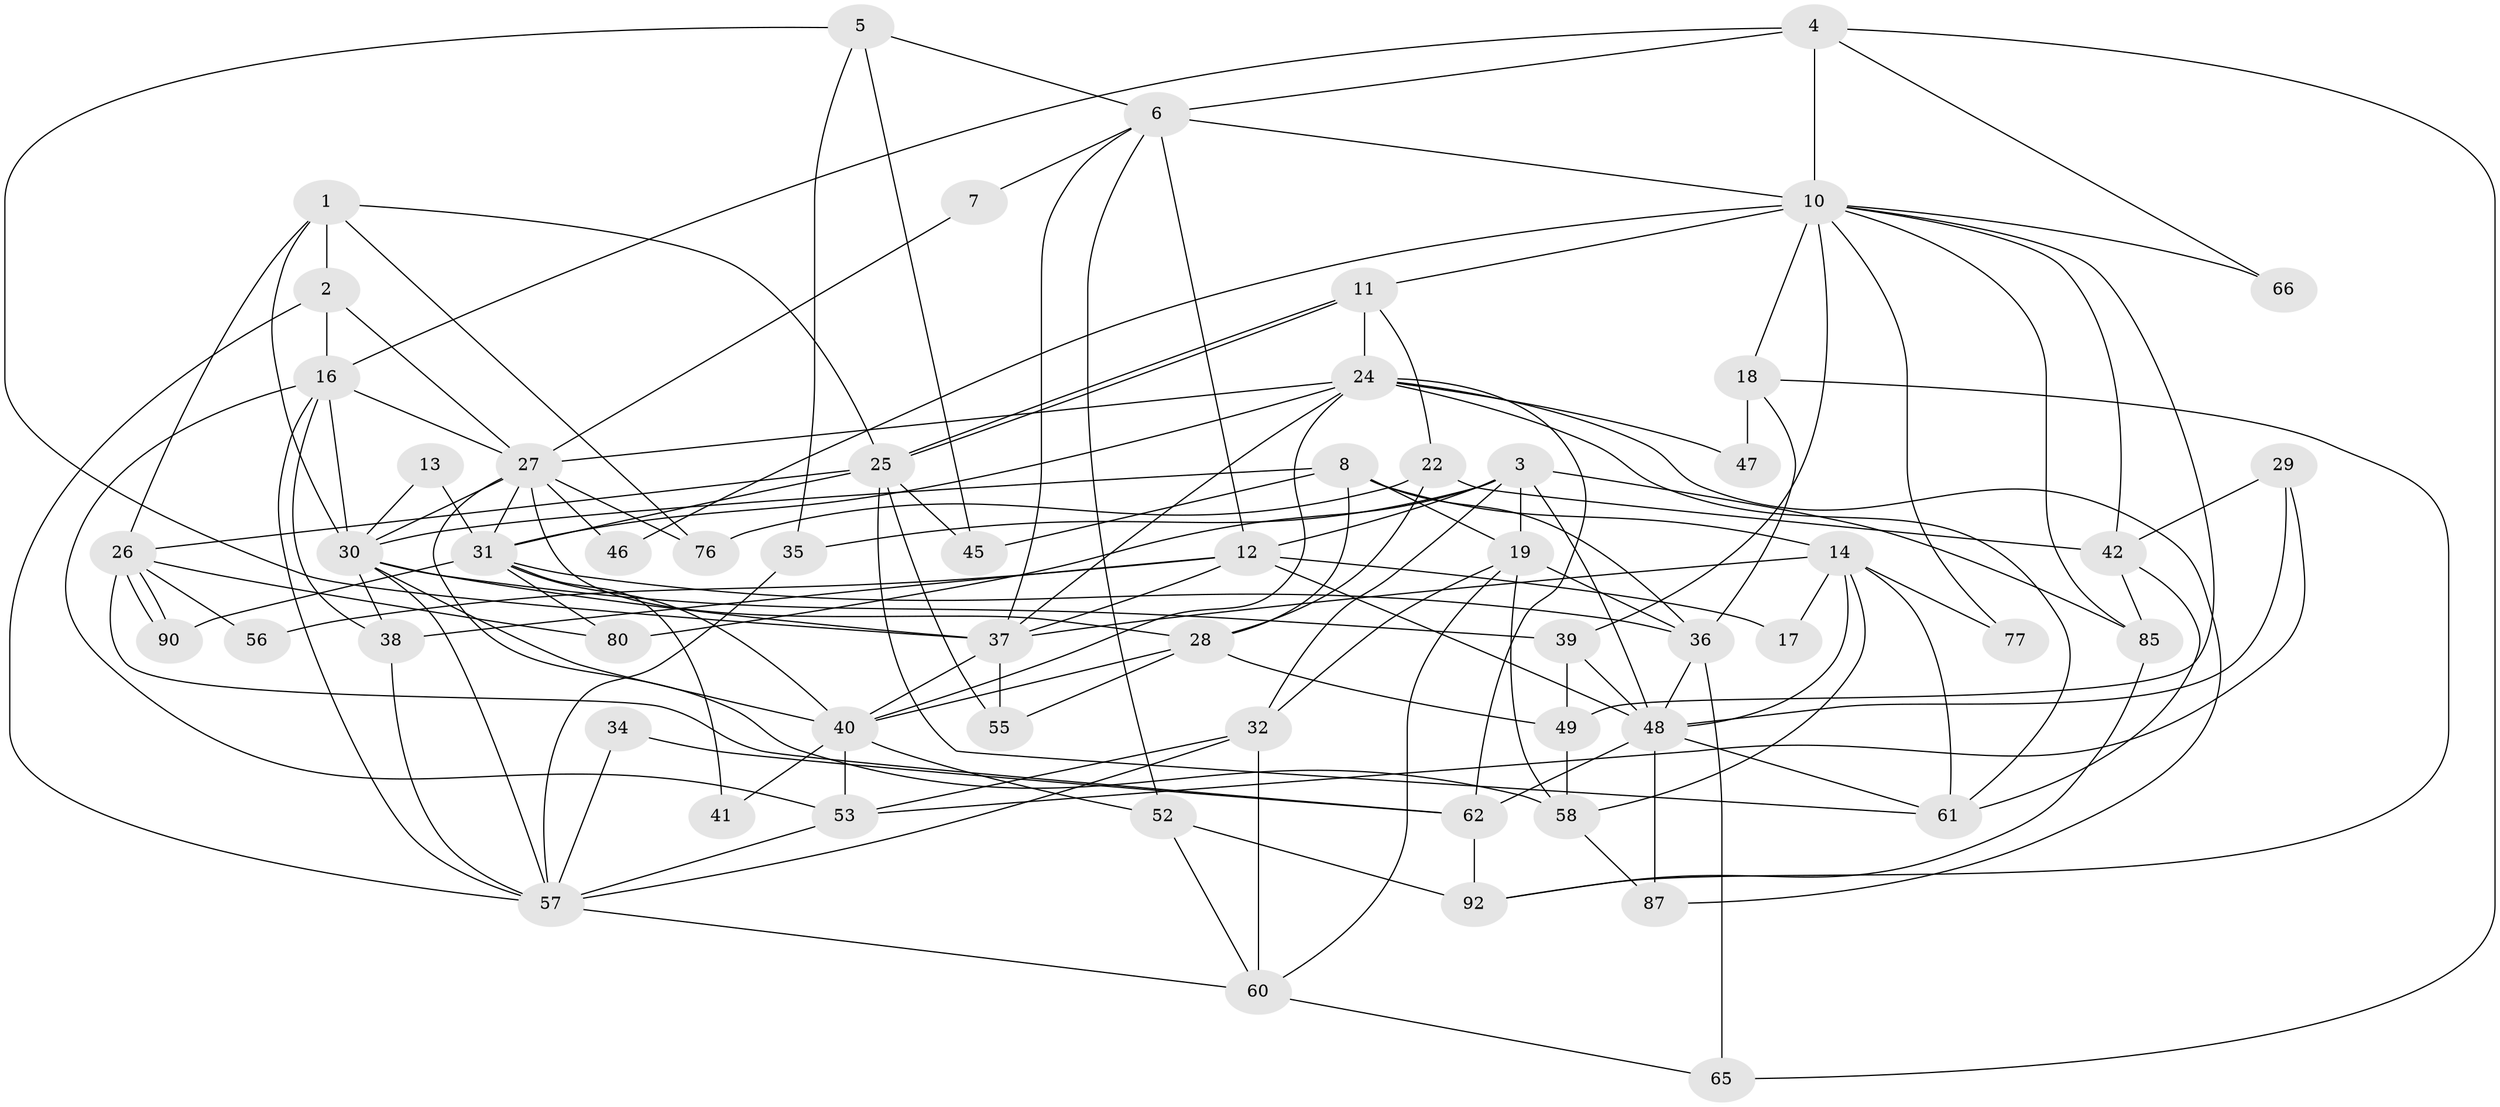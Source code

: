 // original degree distribution, {3: 0.21505376344086022, 4: 0.25806451612903225, 5: 0.16129032258064516, 2: 0.1935483870967742, 6: 0.0967741935483871, 9: 0.010752688172043012, 7: 0.06451612903225806}
// Generated by graph-tools (version 1.1) at 2025/11/02/27/25 16:11:23]
// undirected, 59 vertices, 147 edges
graph export_dot {
graph [start="1"]
  node [color=gray90,style=filled];
  1 [super="+43"];
  2;
  3 [super="+20"];
  4;
  5 [super="+9"];
  6 [super="+21"];
  7;
  8 [super="+15"];
  10 [super="+23"];
  11;
  12 [super="+74"];
  13;
  14 [super="+59"];
  16 [super="+44"];
  17;
  18 [super="+93"];
  19 [super="+83"];
  22 [super="+78"];
  24 [super="+33"];
  25 [super="+69"];
  26 [super="+70"];
  27 [super="+89"];
  28 [super="+54"];
  29;
  30 [super="+68"];
  31 [super="+91"];
  32 [super="+50"];
  34;
  35;
  36 [super="+71"];
  37 [super="+86"];
  38 [super="+67"];
  39 [super="+51"];
  40 [super="+88"];
  41;
  42 [super="+73"];
  45;
  46;
  47;
  48 [super="+75"];
  49;
  52 [super="+79"];
  53 [super="+82"];
  55;
  56;
  57 [super="+63"];
  58 [super="+84"];
  60;
  61 [super="+72"];
  62 [super="+64"];
  65 [super="+81"];
  66;
  76;
  77;
  80;
  85;
  87;
  90;
  92;
  1 -- 26;
  1 -- 25;
  1 -- 2;
  1 -- 76;
  1 -- 30;
  2 -- 57;
  2 -- 16;
  2 -- 27;
  3 -- 80;
  3 -- 85;
  3 -- 48;
  3 -- 35;
  3 -- 12;
  3 -- 32;
  3 -- 19;
  4 -- 10;
  4 -- 66;
  4 -- 16;
  4 -- 6;
  4 -- 65;
  5 -- 45;
  5 -- 35;
  5 -- 6;
  5 -- 37;
  6 -- 10 [weight=2];
  6 -- 7;
  6 -- 12;
  6 -- 52;
  6 -- 37;
  7 -- 27;
  8 -- 28;
  8 -- 30;
  8 -- 19;
  8 -- 45;
  8 -- 14;
  8 -- 36;
  10 -- 11;
  10 -- 46;
  10 -- 49;
  10 -- 66;
  10 -- 39;
  10 -- 77;
  10 -- 85;
  10 -- 18;
  10 -- 42;
  11 -- 25;
  11 -- 25;
  11 -- 22;
  11 -- 24;
  12 -- 48;
  12 -- 56;
  12 -- 17;
  12 -- 37;
  12 -- 38;
  13 -- 30;
  13 -- 31;
  14 -- 58;
  14 -- 17;
  14 -- 48;
  14 -- 37;
  14 -- 77;
  14 -- 61;
  16 -- 53;
  16 -- 57;
  16 -- 30;
  16 -- 27;
  16 -- 38;
  18 -- 92;
  18 -- 36;
  18 -- 47;
  19 -- 60;
  19 -- 58;
  19 -- 32;
  19 -- 36;
  22 -- 76;
  22 -- 28;
  22 -- 42;
  24 -- 62;
  24 -- 40;
  24 -- 47;
  24 -- 87;
  24 -- 61;
  24 -- 31;
  24 -- 27;
  24 -- 37;
  25 -- 45;
  25 -- 55;
  25 -- 61;
  25 -- 26;
  25 -- 31;
  26 -- 90;
  26 -- 90;
  26 -- 80;
  26 -- 56;
  26 -- 62;
  27 -- 58;
  27 -- 28;
  27 -- 46;
  27 -- 76;
  27 -- 30;
  27 -- 31;
  28 -- 55;
  28 -- 40;
  28 -- 49;
  29 -- 53;
  29 -- 48;
  29 -- 42;
  30 -- 37 [weight=2];
  30 -- 40;
  30 -- 39;
  30 -- 57;
  30 -- 38;
  31 -- 40;
  31 -- 36;
  31 -- 80;
  31 -- 90;
  31 -- 41;
  32 -- 60;
  32 -- 53;
  32 -- 57;
  34 -- 62;
  34 -- 57;
  35 -- 57;
  36 -- 48;
  36 -- 65;
  37 -- 55;
  37 -- 40;
  38 -- 57;
  39 -- 48;
  39 -- 49;
  40 -- 41;
  40 -- 53;
  40 -- 52;
  42 -- 85;
  42 -- 61;
  48 -- 87;
  48 -- 62;
  48 -- 61;
  49 -- 58;
  52 -- 60;
  52 -- 92;
  53 -- 57;
  57 -- 60;
  58 -- 87;
  60 -- 65;
  62 -- 92 [weight=2];
  85 -- 92;
}
